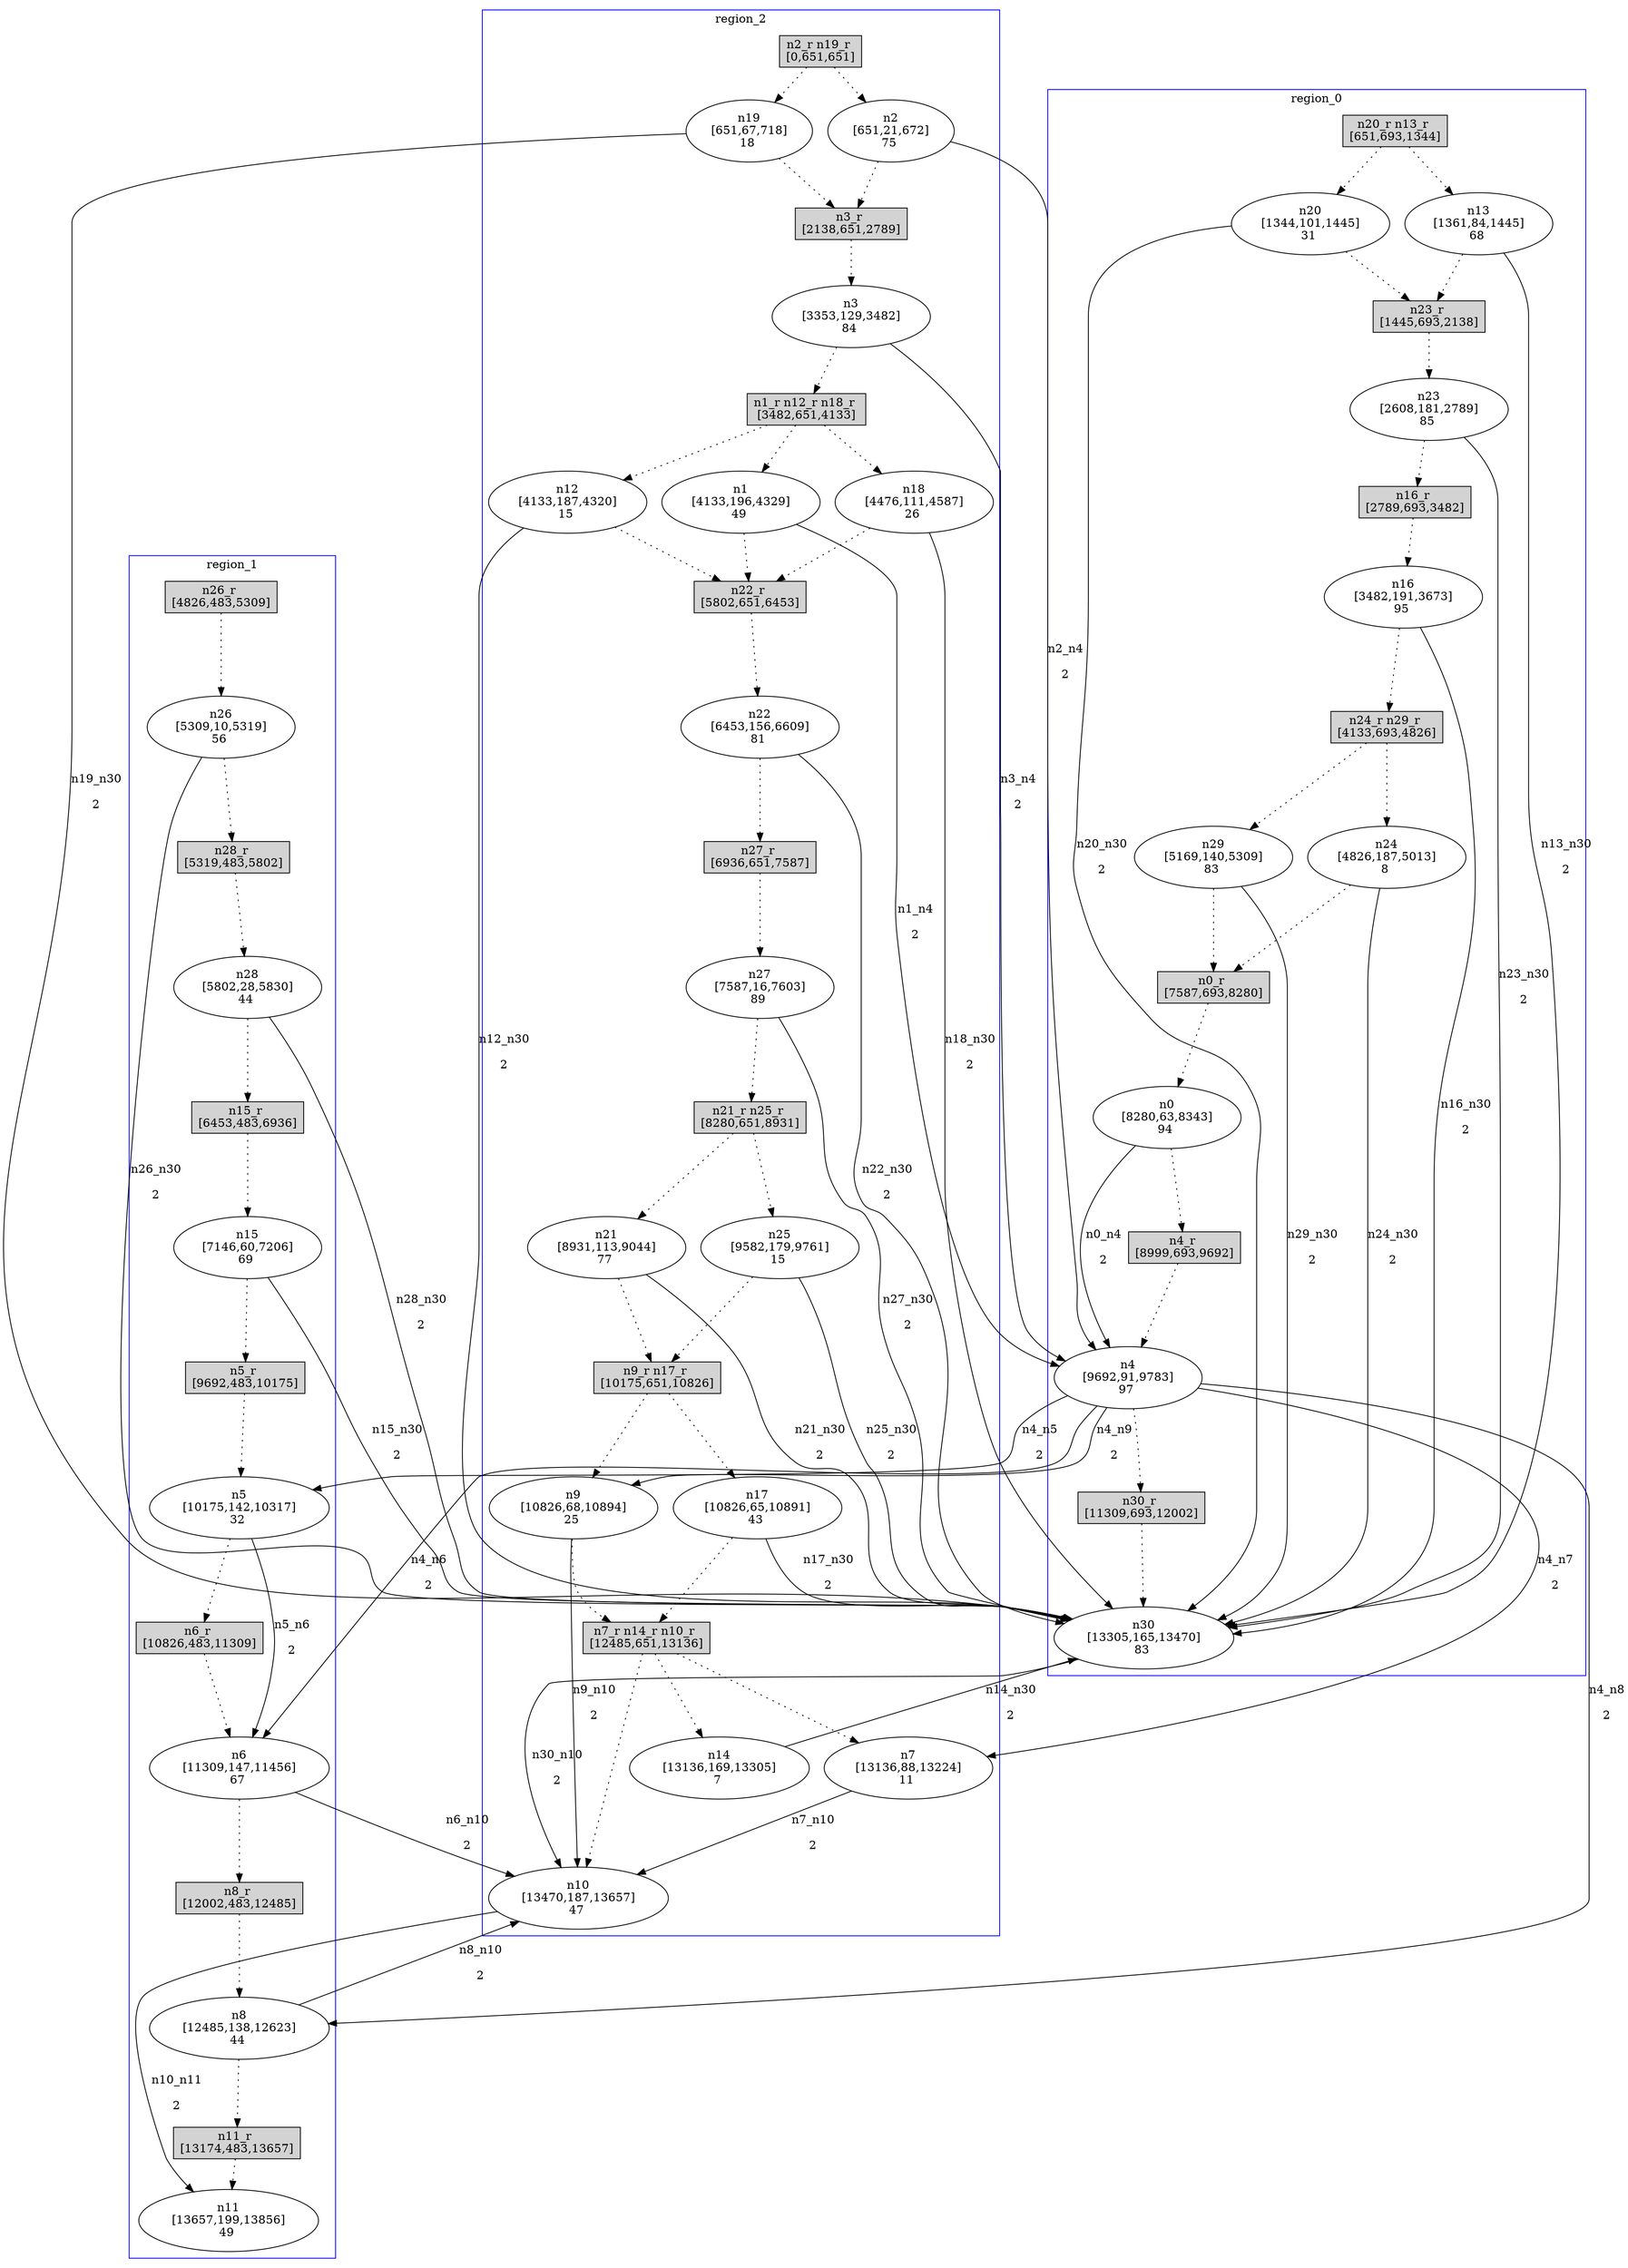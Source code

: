 //3-LSsolveMIPnSolStatus 9.
//4-SL 13856.
//5-LSsolveMIPsolveTime(double) 1800.03.
//6-reconfigurateNum(int) 22.
//7-reconfigurateTime(int) 13440.
digraph test_0 {
	size="28,40";
	subgraph cluster0 {
		stytle=filled;
		color=blue;
		label=region_0;
		reconfNode_0_1 [ shape = box, style = filled, label = "n20_r n13_r \n[651,693,1344]" ];
		n20 [ label="n20\n[1344,101,1445]\n31 " ];
		n13 [ label="n13\n[1361,84,1445]\n68 " ];
		reconfNode_0_1 -> n20 [ style = dotted ];
		reconfNode_0_1 -> n13 [ style = dotted ];
		n20 -> reconfNode_0_2 [ style = dotted ];
		n13 -> reconfNode_0_2 [ style = dotted ];
		reconfNode_0_2 [ shape = box, style = filled, label = "n23_r \n[1445,693,2138]" ];
		n23 [ label="n23\n[2608,181,2789]\n85 " ];
		reconfNode_0_2 -> n23 [ style = dotted ];
		n23 -> reconfNode_0_3 [ style = dotted ];
		reconfNode_0_3 [ shape = box, style = filled, label = "n16_r \n[2789,693,3482]" ];
		n16 [ label="n16\n[3482,191,3673]\n95 " ];
		reconfNode_0_3 -> n16 [ style = dotted ];
		n16 -> reconfNode_0_4 [ style = dotted ];
		reconfNode_0_4 [ shape = box, style = filled, label = "n24_r n29_r \n[4133,693,4826]" ];
		n24 [ label="n24\n[4826,187,5013]\n8 " ];
		n29 [ label="n29\n[5169,140,5309]\n83 " ];
		reconfNode_0_4 -> n24 [ style = dotted ];
		reconfNode_0_4 -> n29 [ style = dotted ];
		n24 -> reconfNode_0_5 [ style = dotted ];
		n29 -> reconfNode_0_5 [ style = dotted ];
		reconfNode_0_5 [ shape = box, style = filled, label = "n0_r \n[7587,693,8280]" ];
		n0 [ label="n0\n[8280,63,8343]\n94 " ];
		reconfNode_0_5 -> n0 [ style = dotted ];
		n0 -> reconfNode_0_6 [ style = dotted ];
		reconfNode_0_6 [ shape = box, style = filled, label = "n4_r \n[8999,693,9692]" ];
		n4 [ label="n4\n[9692,91,9783]\n97 " ];
		reconfNode_0_6 -> n4 [ style = dotted ];
		n4 -> reconfNode_0_7 [ style = dotted ];
		reconfNode_0_7 [ shape = box, style = filled, label = "n30_r \n[11309,693,12002]" ];
		n30 [ label="n30\n[13305,165,13470]\n83 " ];
		reconfNode_0_7 -> n30 [ style = dotted ];
	}
	subgraph cluster1 {
		stytle=filled;
		color=blue;
		label=region_1;
		reconfNode_1_1 [ shape = box, style = filled, label = "n26_r \n[4826,483,5309]" ];
		n26 [ label="n26\n[5309,10,5319]\n56 " ];
		reconfNode_1_1 -> n26 [ style = dotted ];
		n26 -> reconfNode_1_2 [ style = dotted ];
		reconfNode_1_2 [ shape = box, style = filled, label = "n28_r \n[5319,483,5802]" ];
		n28 [ label="n28\n[5802,28,5830]\n44 " ];
		reconfNode_1_2 -> n28 [ style = dotted ];
		n28 -> reconfNode_1_3 [ style = dotted ];
		reconfNode_1_3 [ shape = box, style = filled, label = "n15_r \n[6453,483,6936]" ];
		n15 [ label="n15\n[7146,60,7206]\n69 " ];
		reconfNode_1_3 -> n15 [ style = dotted ];
		n15 -> reconfNode_1_4 [ style = dotted ];
		reconfNode_1_4 [ shape = box, style = filled, label = "n5_r \n[9692,483,10175]" ];
		n5 [ label="n5\n[10175,142,10317]\n32 " ];
		reconfNode_1_4 -> n5 [ style = dotted ];
		n5 -> reconfNode_1_5 [ style = dotted ];
		reconfNode_1_5 [ shape = box, style = filled, label = "n6_r \n[10826,483,11309]" ];
		n6 [ label="n6\n[11309,147,11456]\n67 " ];
		reconfNode_1_5 -> n6 [ style = dotted ];
		n6 -> reconfNode_1_6 [ style = dotted ];
		reconfNode_1_6 [ shape = box, style = filled, label = "n8_r \n[12002,483,12485]" ];
		n8 [ label="n8\n[12485,138,12623]\n44 " ];
		reconfNode_1_6 -> n8 [ style = dotted ];
		n8 -> reconfNode_1_7 [ style = dotted ];
		reconfNode_1_7 [ shape = box, style = filled, label = "n11_r \n[13174,483,13657]" ];
		n11 [ label="n11\n[13657,199,13856]\n49 " ];
		reconfNode_1_7 -> n11 [ style = dotted ];
	}
	subgraph cluster2 {
		stytle=filled;
		color=blue;
		label=region_2;
		reconfNode_2_1 [ shape = box, style = filled, label = "n2_r n19_r \n[0,651,651]" ];
		n2 [ label="n2\n[651,21,672]\n75 " ];
		n19 [ label="n19\n[651,67,718]\n18 " ];
		reconfNode_2_1 -> n2 [ style = dotted ];
		reconfNode_2_1 -> n19 [ style = dotted ];
		n2 -> reconfNode_2_2 [ style = dotted ];
		n19 -> reconfNode_2_2 [ style = dotted ];
		reconfNode_2_2 [ shape = box, style = filled, label = "n3_r \n[2138,651,2789]" ];
		n3 [ label="n3\n[3353,129,3482]\n84 " ];
		reconfNode_2_2 -> n3 [ style = dotted ];
		n3 -> reconfNode_2_3 [ style = dotted ];
		reconfNode_2_3 [ shape = box, style = filled, label = "n1_r n12_r n18_r \n[3482,651,4133]" ];
		n1 [ label="n1\n[4133,196,4329]\n49 " ];
		n12 [ label="n12\n[4133,187,4320]\n15 " ];
		n18 [ label="n18\n[4476,111,4587]\n26 " ];
		reconfNode_2_3 -> n1 [ style = dotted ];
		reconfNode_2_3 -> n12 [ style = dotted ];
		reconfNode_2_3 -> n18 [ style = dotted ];
		n1 -> reconfNode_2_4 [ style = dotted ];
		n12 -> reconfNode_2_4 [ style = dotted ];
		n18 -> reconfNode_2_4 [ style = dotted ];
		reconfNode_2_4 [ shape = box, style = filled, label = "n22_r \n[5802,651,6453]" ];
		n22 [ label="n22\n[6453,156,6609]\n81 " ];
		reconfNode_2_4 -> n22 [ style = dotted ];
		n22 -> reconfNode_2_5 [ style = dotted ];
		reconfNode_2_5 [ shape = box, style = filled, label = "n27_r \n[6936,651,7587]" ];
		n27 [ label="n27\n[7587,16,7603]\n89 " ];
		reconfNode_2_5 -> n27 [ style = dotted ];
		n27 -> reconfNode_2_6 [ style = dotted ];
		reconfNode_2_6 [ shape = box, style = filled, label = "n21_r n25_r \n[8280,651,8931]" ];
		n21 [ label="n21\n[8931,113,9044]\n77 " ];
		n25 [ label="n25\n[9582,179,9761]\n15 " ];
		reconfNode_2_6 -> n21 [ style = dotted ];
		reconfNode_2_6 -> n25 [ style = dotted ];
		n21 -> reconfNode_2_7 [ style = dotted ];
		n25 -> reconfNode_2_7 [ style = dotted ];
		reconfNode_2_7 [ shape = box, style = filled, label = "n9_r n17_r \n[10175,651,10826]" ];
		n9 [ label="n9\n[10826,68,10894]\n25 " ];
		n17 [ label="n17\n[10826,65,10891]\n43 " ];
		reconfNode_2_7 -> n9 [ style = dotted ];
		reconfNode_2_7 -> n17 [ style = dotted ];
		n9 -> reconfNode_2_8 [ style = dotted ];
		n17 -> reconfNode_2_8 [ style = dotted ];
		reconfNode_2_8 [ shape = box, style = filled, label = "n7_r n14_r n10_r \n[12485,651,13136]" ];
		n7 [ label="n7\n[13136,88,13224]\n11 " ];
		n14 [ label="n14\n[13136,169,13305]\n7 " ];
		n10 [ label="n10\n[13470,187,13657]\n47 " ];
		reconfNode_2_8 -> n7 [ style = dotted ];
		reconfNode_2_8 -> n14 [ style = dotted ];
		reconfNode_2_8 -> n10 [ style = dotted ];
	}
	n0 -> n4 [ label="n0_n4\n2" ];
	n4 -> n5 [ label="n4_n5\n2" ];
	n4 -> n6 [ label="n4_n6\n2" ];
	n4 -> n7 [ label="n4_n7\n2" ];
	n4 -> n8 [ label="n4_n8\n2" ];
	n4 -> n9 [ label="n4_n9\n2" ];
	n1 -> n4 [ label="n1_n4\n2" ];
	n2 -> n4 [ label="n2_n4\n2" ];
	n3 -> n4 [ label="n3_n4\n2" ];
	n5 -> n6 [ label="n5_n6\n2" ];
	n6 -> n10 [ label="n6_n10\n2" ];
	n7 -> n10 [ label="n7_n10\n2" ];
	n8 -> n10 [ label="n8_n10\n2" ];
	n9 -> n10 [ label="n9_n10\n2" ];
	n10 -> n11 [ label="n10_n11\n2" ];
	n12 -> n30 [ label="n12_n30\n2" ];
	n30 -> n10 [ label="n30_n10\n2" ];
	n13 -> n30 [ label="n13_n30\n2" ];
	n14 -> n30 [ label="n14_n30\n2" ];
	n15 -> n30 [ label="n15_n30\n2" ];
	n16 -> n30 [ label="n16_n30\n2" ];
	n17 -> n30 [ label="n17_n30\n2" ];
	n18 -> n30 [ label="n18_n30\n2" ];
	n19 -> n30 [ label="n19_n30\n2" ];
	n20 -> n30 [ label="n20_n30\n2" ];
	n21 -> n30 [ label="n21_n30\n2" ];
	n22 -> n30 [ label="n22_n30\n2" ];
	n23 -> n30 [ label="n23_n30\n2" ];
	n24 -> n30 [ label="n24_n30\n2" ];
	n25 -> n30 [ label="n25_n30\n2" ];
	n26 -> n30 [ label="n26_n30\n2" ];
	n27 -> n30 [ label="n27_n30\n2" ];
	n28 -> n30 [ label="n28_n30\n2" ];
	n29 -> n30 [ label="n29_n30\n2" ];
}
